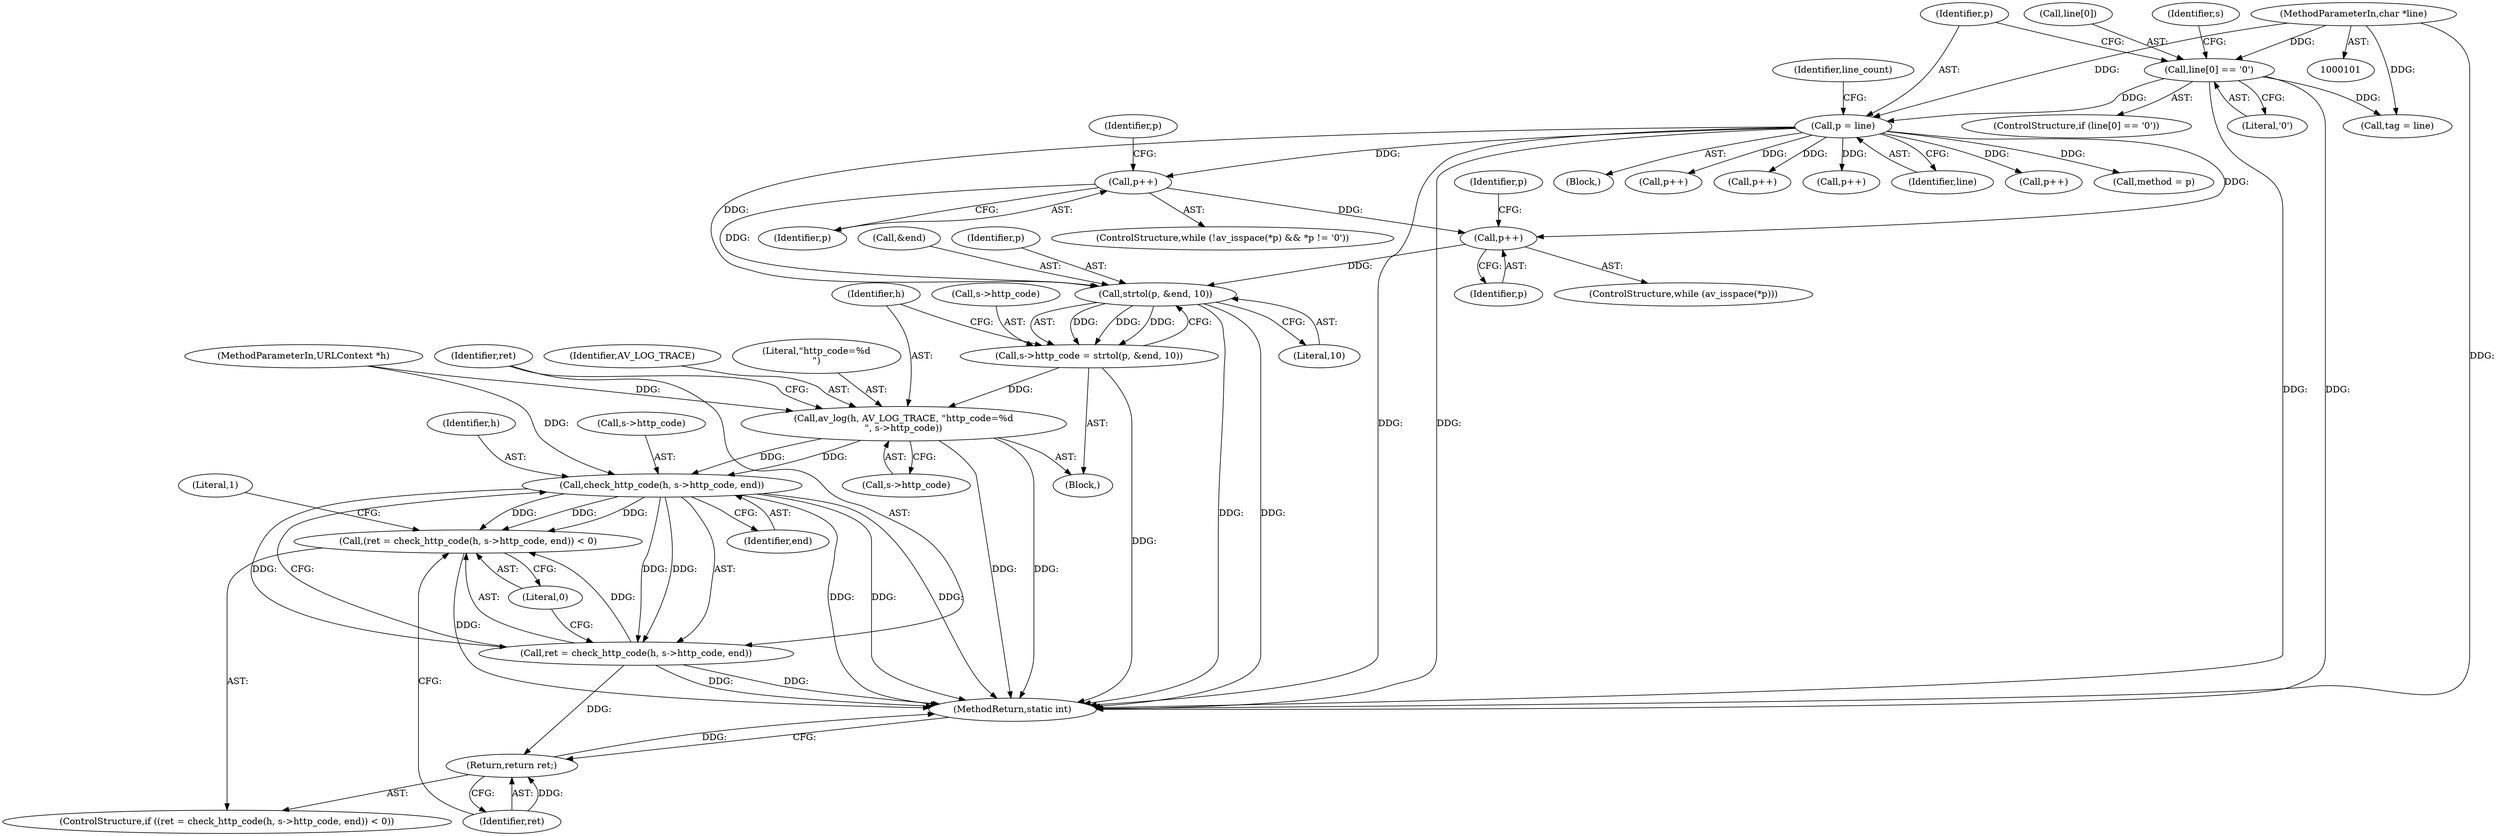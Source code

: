 digraph "0_FFmpeg_2a05c8f813de6f2278827734bf8102291e7484aa_7@pointer" {
"1000338" [label="(Call,p++)"];
"1000332" [label="(Call,p++)"];
"1000145" [label="(Call,p = line)"];
"1000132" [label="(Call,line[0] == '\0')"];
"1000103" [label="(MethodParameterIn,char *line)"];
"1000344" [label="(Call,strtol(p, &end, 10))"];
"1000340" [label="(Call,s->http_code = strtol(p, &end, 10))"];
"1000349" [label="(Call,av_log(h, AV_LOG_TRACE, \"http_code=%d\n\", s->http_code))"];
"1000360" [label="(Call,check_http_code(h, s->http_code, end))"];
"1000357" [label="(Call,(ret = check_http_code(h, s->http_code, end)) < 0)"];
"1000358" [label="(Call,ret = check_http_code(h, s->http_code, end))"];
"1000367" [label="(Return,return ret;)"];
"1000106" [label="(Block,)"];
"1000140" [label="(Identifier,s)"];
"1000346" [label="(Call,&end)"];
"1000146" [label="(Identifier,p)"];
"1000381" [label="(Call,p++)"];
"1000397" [label="(Call,p++)"];
"1000345" [label="(Identifier,p)"];
"1000394" [label="(Call,tag = line)"];
"1000357" [label="(Call,(ret = check_http_code(h, s->http_code, end)) < 0)"];
"1000686" [label="(MethodReturn,static int)"];
"1000169" [label="(Call,p++)"];
"1000321" [label="(Block,)"];
"1000685" [label="(Literal,1)"];
"1000332" [label="(Call,p++)"];
"1000322" [label="(ControlStructure,while (!av_isspace(*p) && *p != '\0'))"];
"1000327" [label="(Identifier,p)"];
"1000147" [label="(Identifier,line)"];
"1000173" [label="(Call,p++)"];
"1000365" [label="(Identifier,end)"];
"1000158" [label="(Call,method = p)"];
"1000361" [label="(Identifier,h)"];
"1000133" [label="(Call,line[0])"];
"1000344" [label="(Call,strtol(p, &end, 10))"];
"1000348" [label="(Literal,10)"];
"1000338" [label="(Call,p++)"];
"1000103" [label="(MethodParameterIn,char *line)"];
"1000352" [label="(Literal,\"http_code=%d\n\")"];
"1000362" [label="(Call,s->http_code)"];
"1000366" [label="(Literal,0)"];
"1000150" [label="(Identifier,line_count)"];
"1000131" [label="(ControlStructure,if (line[0] == '\0'))"];
"1000136" [label="(Literal,'\0')"];
"1000339" [label="(Identifier,p)"];
"1000334" [label="(ControlStructure,while (av_isspace(*p)))"];
"1000368" [label="(Identifier,ret)"];
"1000358" [label="(Call,ret = check_http_code(h, s->http_code, end))"];
"1000349" [label="(Call,av_log(h, AV_LOG_TRACE, \"http_code=%d\n\", s->http_code))"];
"1000340" [label="(Call,s->http_code = strtol(p, &end, 10))"];
"1000351" [label="(Identifier,AV_LOG_TRACE)"];
"1000360" [label="(Call,check_http_code(h, s->http_code, end))"];
"1000341" [label="(Call,s->http_code)"];
"1000350" [label="(Identifier,h)"];
"1000359" [label="(Identifier,ret)"];
"1000102" [label="(MethodParameterIn,URLContext *h)"];
"1000353" [label="(Call,s->http_code)"];
"1000132" [label="(Call,line[0] == '\0')"];
"1000337" [label="(Identifier,p)"];
"1000367" [label="(Return,return ret;)"];
"1000356" [label="(ControlStructure,if ((ret = check_http_code(h, s->http_code, end)) < 0))"];
"1000333" [label="(Identifier,p)"];
"1000145" [label="(Call,p = line)"];
"1000338" -> "1000334"  [label="AST: "];
"1000338" -> "1000339"  [label="CFG: "];
"1000339" -> "1000338"  [label="AST: "];
"1000337" -> "1000338"  [label="CFG: "];
"1000332" -> "1000338"  [label="DDG: "];
"1000145" -> "1000338"  [label="DDG: "];
"1000338" -> "1000344"  [label="DDG: "];
"1000332" -> "1000322"  [label="AST: "];
"1000332" -> "1000333"  [label="CFG: "];
"1000333" -> "1000332"  [label="AST: "];
"1000327" -> "1000332"  [label="CFG: "];
"1000145" -> "1000332"  [label="DDG: "];
"1000332" -> "1000344"  [label="DDG: "];
"1000145" -> "1000106"  [label="AST: "];
"1000145" -> "1000147"  [label="CFG: "];
"1000146" -> "1000145"  [label="AST: "];
"1000147" -> "1000145"  [label="AST: "];
"1000150" -> "1000145"  [label="CFG: "];
"1000145" -> "1000686"  [label="DDG: "];
"1000145" -> "1000686"  [label="DDG: "];
"1000132" -> "1000145"  [label="DDG: "];
"1000103" -> "1000145"  [label="DDG: "];
"1000145" -> "1000158"  [label="DDG: "];
"1000145" -> "1000169"  [label="DDG: "];
"1000145" -> "1000173"  [label="DDG: "];
"1000145" -> "1000344"  [label="DDG: "];
"1000145" -> "1000381"  [label="DDG: "];
"1000145" -> "1000397"  [label="DDG: "];
"1000132" -> "1000131"  [label="AST: "];
"1000132" -> "1000136"  [label="CFG: "];
"1000133" -> "1000132"  [label="AST: "];
"1000136" -> "1000132"  [label="AST: "];
"1000140" -> "1000132"  [label="CFG: "];
"1000146" -> "1000132"  [label="CFG: "];
"1000132" -> "1000686"  [label="DDG: "];
"1000132" -> "1000686"  [label="DDG: "];
"1000103" -> "1000132"  [label="DDG: "];
"1000132" -> "1000394"  [label="DDG: "];
"1000103" -> "1000101"  [label="AST: "];
"1000103" -> "1000686"  [label="DDG: "];
"1000103" -> "1000394"  [label="DDG: "];
"1000344" -> "1000340"  [label="AST: "];
"1000344" -> "1000348"  [label="CFG: "];
"1000345" -> "1000344"  [label="AST: "];
"1000346" -> "1000344"  [label="AST: "];
"1000348" -> "1000344"  [label="AST: "];
"1000340" -> "1000344"  [label="CFG: "];
"1000344" -> "1000686"  [label="DDG: "];
"1000344" -> "1000686"  [label="DDG: "];
"1000344" -> "1000340"  [label="DDG: "];
"1000344" -> "1000340"  [label="DDG: "];
"1000344" -> "1000340"  [label="DDG: "];
"1000340" -> "1000321"  [label="AST: "];
"1000341" -> "1000340"  [label="AST: "];
"1000350" -> "1000340"  [label="CFG: "];
"1000340" -> "1000686"  [label="DDG: "];
"1000340" -> "1000349"  [label="DDG: "];
"1000349" -> "1000321"  [label="AST: "];
"1000349" -> "1000353"  [label="CFG: "];
"1000350" -> "1000349"  [label="AST: "];
"1000351" -> "1000349"  [label="AST: "];
"1000352" -> "1000349"  [label="AST: "];
"1000353" -> "1000349"  [label="AST: "];
"1000359" -> "1000349"  [label="CFG: "];
"1000349" -> "1000686"  [label="DDG: "];
"1000349" -> "1000686"  [label="DDG: "];
"1000102" -> "1000349"  [label="DDG: "];
"1000349" -> "1000360"  [label="DDG: "];
"1000349" -> "1000360"  [label="DDG: "];
"1000360" -> "1000358"  [label="AST: "];
"1000360" -> "1000365"  [label="CFG: "];
"1000361" -> "1000360"  [label="AST: "];
"1000362" -> "1000360"  [label="AST: "];
"1000365" -> "1000360"  [label="AST: "];
"1000358" -> "1000360"  [label="CFG: "];
"1000360" -> "1000686"  [label="DDG: "];
"1000360" -> "1000686"  [label="DDG: "];
"1000360" -> "1000686"  [label="DDG: "];
"1000360" -> "1000357"  [label="DDG: "];
"1000360" -> "1000357"  [label="DDG: "];
"1000360" -> "1000357"  [label="DDG: "];
"1000360" -> "1000358"  [label="DDG: "];
"1000360" -> "1000358"  [label="DDG: "];
"1000360" -> "1000358"  [label="DDG: "];
"1000102" -> "1000360"  [label="DDG: "];
"1000357" -> "1000356"  [label="AST: "];
"1000357" -> "1000366"  [label="CFG: "];
"1000358" -> "1000357"  [label="AST: "];
"1000366" -> "1000357"  [label="AST: "];
"1000368" -> "1000357"  [label="CFG: "];
"1000685" -> "1000357"  [label="CFG: "];
"1000357" -> "1000686"  [label="DDG: "];
"1000358" -> "1000357"  [label="DDG: "];
"1000359" -> "1000358"  [label="AST: "];
"1000366" -> "1000358"  [label="CFG: "];
"1000358" -> "1000686"  [label="DDG: "];
"1000358" -> "1000686"  [label="DDG: "];
"1000358" -> "1000367"  [label="DDG: "];
"1000367" -> "1000356"  [label="AST: "];
"1000367" -> "1000368"  [label="CFG: "];
"1000368" -> "1000367"  [label="AST: "];
"1000686" -> "1000367"  [label="CFG: "];
"1000367" -> "1000686"  [label="DDG: "];
"1000368" -> "1000367"  [label="DDG: "];
}

